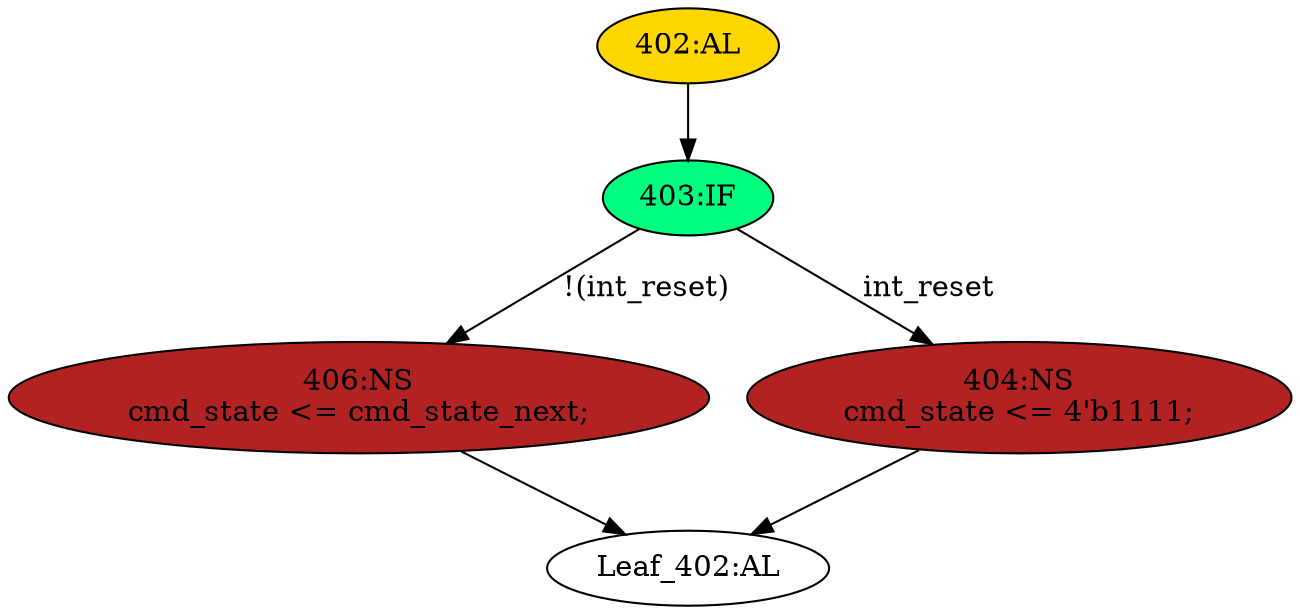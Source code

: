 strict digraph "" {
	node [label="\N"];
	"402:AL"	 [ast="<pyverilog.vparser.ast.Always object at 0x7f1167bd4810>",
		clk_sens=False,
		fillcolor=gold,
		label="402:AL",
		sens="['clk_mmc', 'int_reset']",
		statements="[]",
		style=filled,
		typ=Always,
		use_var="['cmd_state_next', 'int_reset']"];
	"403:IF"	 [ast="<pyverilog.vparser.ast.IfStatement object at 0x7f1167bd4a50>",
		fillcolor=springgreen,
		label="403:IF",
		statements="[]",
		style=filled,
		typ=IfStatement];
	"402:AL" -> "403:IF"	 [cond="[]",
		lineno=None];
	"406:NS"	 [ast="<pyverilog.vparser.ast.NonblockingSubstitution object at 0x7f1167bd4950>",
		fillcolor=firebrick,
		label="406:NS
cmd_state <= cmd_state_next;",
		statements="[<pyverilog.vparser.ast.NonblockingSubstitution object at 0x7f1167bd4950>]",
		style=filled,
		typ=NonblockingSubstitution];
	"Leaf_402:AL"	 [def_var="['cmd_state']",
		label="Leaf_402:AL"];
	"406:NS" -> "Leaf_402:AL"	 [cond="[]",
		lineno=None];
	"403:IF" -> "406:NS"	 [cond="['int_reset']",
		label="!(int_reset)",
		lineno=403];
	"404:NS"	 [ast="<pyverilog.vparser.ast.NonblockingSubstitution object at 0x7f1167bd4fd0>",
		fillcolor=firebrick,
		label="404:NS
cmd_state <= 4'b1111;",
		statements="[<pyverilog.vparser.ast.NonblockingSubstitution object at 0x7f1167bd4fd0>]",
		style=filled,
		typ=NonblockingSubstitution];
	"403:IF" -> "404:NS"	 [cond="['int_reset']",
		label=int_reset,
		lineno=403];
	"404:NS" -> "Leaf_402:AL"	 [cond="[]",
		lineno=None];
}
